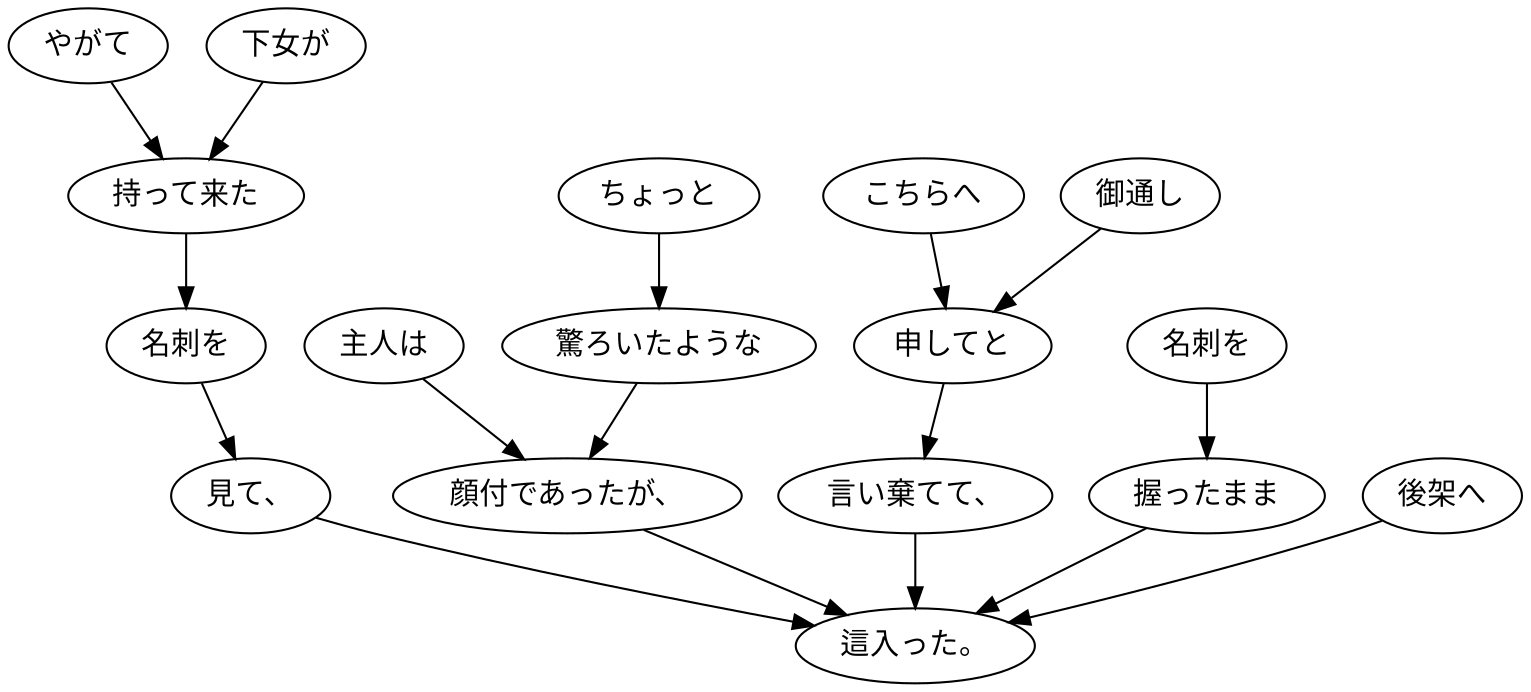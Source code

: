 digraph graph2275 {
	node0 [label="やがて"];
	node1 [label="下女が"];
	node2 [label="持って来た"];
	node3 [label="名刺を"];
	node4 [label="見て、"];
	node5 [label="主人は"];
	node6 [label="ちょっと"];
	node7 [label="驚ろいたような"];
	node8 [label="顔付であったが、"];
	node9 [label="こちらへ"];
	node10 [label="御通し"];
	node11 [label="申してと"];
	node12 [label="言い棄てて、"];
	node13 [label="名刺を"];
	node14 [label="握ったまま"];
	node15 [label="後架へ"];
	node16 [label="這入った。"];
	node0 -> node2;
	node1 -> node2;
	node2 -> node3;
	node3 -> node4;
	node4 -> node16;
	node5 -> node8;
	node6 -> node7;
	node7 -> node8;
	node8 -> node16;
	node9 -> node11;
	node10 -> node11;
	node11 -> node12;
	node12 -> node16;
	node13 -> node14;
	node14 -> node16;
	node15 -> node16;
}
